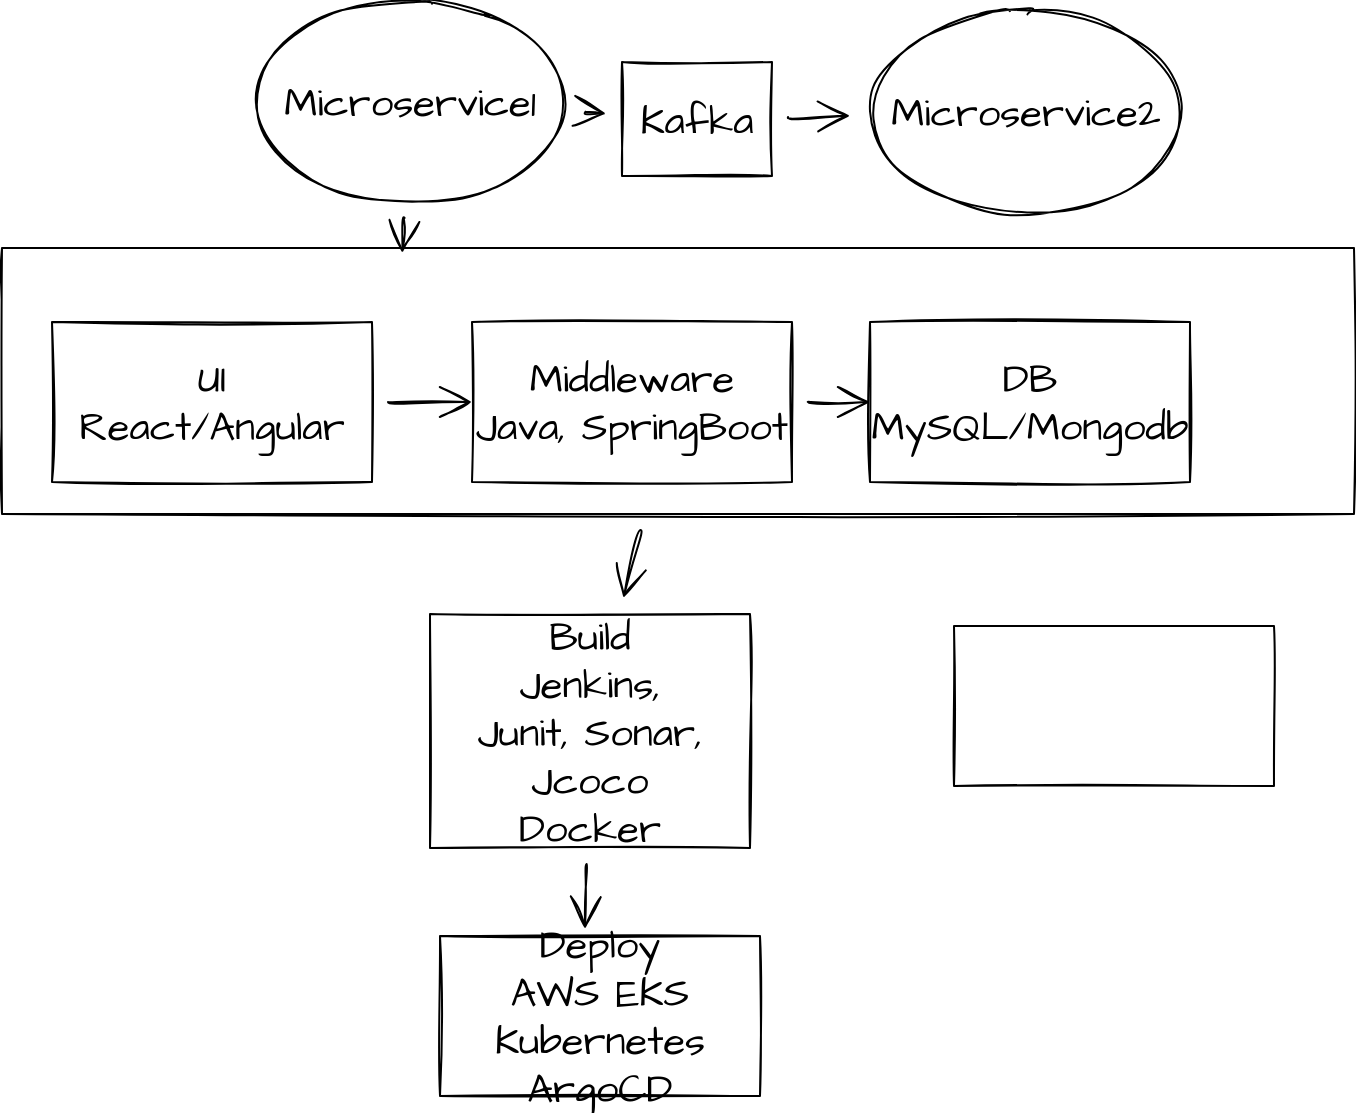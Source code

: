 <mxfile version="15.5.0" type="github"><diagram id="-dopkXe093W_xIQ3GJHd" name="Page-1"><mxGraphModel dx="1700" dy="1038" grid="0" gridSize="10" guides="1" tooltips="1" connect="1" arrows="1" fold="1" page="0" pageScale="1" pageWidth="827" pageHeight="1169" math="0" shadow="0"><root><mxCell id="0"/><mxCell id="1" parent="0"/><mxCell id="6Zv7PCG-h1FnMTiKYom4-11" style="edgeStyle=none;curved=1;rounded=0;sketch=1;hachureGap=4;orthogonalLoop=1;jettySize=auto;html=1;fontFamily=Architects Daughter;fontSource=https%3A%2F%2Ffonts.googleapis.com%2Fcss%3Ffamily%3DArchitects%2BDaughter;fontSize=16;endArrow=open;startSize=14;endSize=14;sourcePerimeterSpacing=8;targetPerimeterSpacing=8;" edge="1" parent="1" source="6Zv7PCG-h1FnMTiKYom4-10" target="6Zv7PCG-h1FnMTiKYom4-8"><mxGeometry relative="1" as="geometry"/></mxCell><mxCell id="6Zv7PCG-h1FnMTiKYom4-10" value="" style="rounded=0;whiteSpace=wrap;html=1;sketch=1;hachureGap=4;pointerEvents=0;fontFamily=Architects Daughter;fontSource=https%3A%2F%2Ffonts.googleapis.com%2Fcss%3Ffamily%3DArchitects%2BDaughter;fontSize=20;" vertex="1" parent="1"><mxGeometry x="-63" y="36" width="676" height="133" as="geometry"/></mxCell><mxCell id="6Zv7PCG-h1FnMTiKYom4-6" style="edgeStyle=none;curved=1;rounded=0;sketch=1;hachureGap=4;orthogonalLoop=1;jettySize=auto;html=1;entryX=0;entryY=0.5;entryDx=0;entryDy=0;fontFamily=Architects Daughter;fontSource=https%3A%2F%2Ffonts.googleapis.com%2Fcss%3Ffamily%3DArchitects%2BDaughter;fontSize=16;endArrow=open;startSize=14;endSize=14;sourcePerimeterSpacing=8;targetPerimeterSpacing=8;" edge="1" parent="1" source="6Zv7PCG-h1FnMTiKYom4-1" target="6Zv7PCG-h1FnMTiKYom4-2"><mxGeometry relative="1" as="geometry"/></mxCell><mxCell id="6Zv7PCG-h1FnMTiKYom4-1" value="UI&lt;br&gt;React/Angular" style="rounded=0;whiteSpace=wrap;html=1;sketch=1;hachureGap=4;pointerEvents=0;fontFamily=Architects Daughter;fontSource=https%3A%2F%2Ffonts.googleapis.com%2Fcss%3Ffamily%3DArchitects%2BDaughter;fontSize=20;" vertex="1" parent="1"><mxGeometry x="-38" y="73" width="160" height="80" as="geometry"/></mxCell><mxCell id="6Zv7PCG-h1FnMTiKYom4-7" style="edgeStyle=none;curved=1;rounded=0;sketch=1;hachureGap=4;orthogonalLoop=1;jettySize=auto;html=1;entryX=0;entryY=0.5;entryDx=0;entryDy=0;fontFamily=Architects Daughter;fontSource=https%3A%2F%2Ffonts.googleapis.com%2Fcss%3Ffamily%3DArchitects%2BDaughter;fontSize=16;endArrow=open;startSize=14;endSize=14;sourcePerimeterSpacing=8;targetPerimeterSpacing=8;" edge="1" parent="1" source="6Zv7PCG-h1FnMTiKYom4-2" target="6Zv7PCG-h1FnMTiKYom4-3"><mxGeometry relative="1" as="geometry"/></mxCell><mxCell id="6Zv7PCG-h1FnMTiKYom4-2" value="Middleware&lt;br&gt;Java, SpringBoot" style="rounded=0;whiteSpace=wrap;html=1;sketch=1;hachureGap=4;pointerEvents=0;fontFamily=Architects Daughter;fontSource=https%3A%2F%2Ffonts.googleapis.com%2Fcss%3Ffamily%3DArchitects%2BDaughter;fontSize=20;" vertex="1" parent="1"><mxGeometry x="172" y="73" width="160" height="80" as="geometry"/></mxCell><mxCell id="6Zv7PCG-h1FnMTiKYom4-3" value="DB&lt;br&gt;MySQL/Mongodb" style="rounded=0;whiteSpace=wrap;html=1;sketch=1;hachureGap=4;pointerEvents=0;fontFamily=Architects Daughter;fontSource=https%3A%2F%2Ffonts.googleapis.com%2Fcss%3Ffamily%3DArchitects%2BDaughter;fontSize=20;" vertex="1" parent="1"><mxGeometry x="371" y="73" width="160" height="80" as="geometry"/></mxCell><mxCell id="6Zv7PCG-h1FnMTiKYom4-12" style="edgeStyle=none;curved=1;rounded=0;sketch=1;hachureGap=4;orthogonalLoop=1;jettySize=auto;html=1;entryX=0.453;entryY=-0.044;entryDx=0;entryDy=0;entryPerimeter=0;fontFamily=Architects Daughter;fontSource=https%3A%2F%2Ffonts.googleapis.com%2Fcss%3Ffamily%3DArchitects%2BDaughter;fontSize=16;endArrow=open;startSize=14;endSize=14;sourcePerimeterSpacing=8;targetPerimeterSpacing=8;" edge="1" parent="1" source="6Zv7PCG-h1FnMTiKYom4-8" target="6Zv7PCG-h1FnMTiKYom4-9"><mxGeometry relative="1" as="geometry"/></mxCell><mxCell id="6Zv7PCG-h1FnMTiKYom4-8" value="Build&lt;br&gt;Jenkins,&lt;br&gt;Junit, Sonar, Jcoco&lt;br&gt;Docker" style="rounded=0;whiteSpace=wrap;html=1;sketch=1;hachureGap=4;pointerEvents=0;fontFamily=Architects Daughter;fontSource=https%3A%2F%2Ffonts.googleapis.com%2Fcss%3Ffamily%3DArchitects%2BDaughter;fontSize=20;" vertex="1" parent="1"><mxGeometry x="151" y="219" width="160" height="117" as="geometry"/></mxCell><mxCell id="6Zv7PCG-h1FnMTiKYom4-9" value="Deploy&lt;br&gt;AWS EKS&lt;br&gt;Kubernetes&lt;br&gt;ArgoCD" style="rounded=0;whiteSpace=wrap;html=1;sketch=1;hachureGap=4;pointerEvents=0;fontFamily=Architects Daughter;fontSource=https%3A%2F%2Ffonts.googleapis.com%2Fcss%3Ffamily%3DArchitects%2BDaughter;fontSize=20;" vertex="1" parent="1"><mxGeometry x="156" y="380" width="160" height="80" as="geometry"/></mxCell><mxCell id="6Zv7PCG-h1FnMTiKYom4-16" style="edgeStyle=none;curved=1;rounded=0;sketch=1;hachureGap=4;orthogonalLoop=1;jettySize=auto;html=1;fontFamily=Architects Daughter;fontSource=https%3A%2F%2Ffonts.googleapis.com%2Fcss%3Ffamily%3DArchitects%2BDaughter;fontSize=16;endArrow=open;startSize=14;endSize=14;sourcePerimeterSpacing=8;targetPerimeterSpacing=8;" edge="1" parent="1" source="6Zv7PCG-h1FnMTiKYom4-13" target="6Zv7PCG-h1FnMTiKYom4-15"><mxGeometry relative="1" as="geometry"/></mxCell><mxCell id="6Zv7PCG-h1FnMTiKYom4-18" style="edgeStyle=none;curved=1;rounded=0;sketch=1;hachureGap=4;orthogonalLoop=1;jettySize=auto;html=1;entryX=0.296;entryY=0.019;entryDx=0;entryDy=0;entryPerimeter=0;fontFamily=Architects Daughter;fontSource=https%3A%2F%2Ffonts.googleapis.com%2Fcss%3Ffamily%3DArchitects%2BDaughter;fontSize=16;endArrow=open;startSize=14;endSize=14;sourcePerimeterSpacing=8;targetPerimeterSpacing=8;" edge="1" parent="1" source="6Zv7PCG-h1FnMTiKYom4-13" target="6Zv7PCG-h1FnMTiKYom4-10"><mxGeometry relative="1" as="geometry"/></mxCell><mxCell id="6Zv7PCG-h1FnMTiKYom4-13" value="Microservice1" style="ellipse;whiteSpace=wrap;html=1;sketch=1;hachureGap=4;pointerEvents=0;fontFamily=Architects Daughter;fontSource=https%3A%2F%2Ffonts.googleapis.com%2Fcss%3Ffamily%3DArchitects%2BDaughter;fontSize=20;" vertex="1" parent="1"><mxGeometry x="61" y="-87" width="160" height="100" as="geometry"/></mxCell><mxCell id="6Zv7PCG-h1FnMTiKYom4-14" value="Microservice2" style="ellipse;whiteSpace=wrap;html=1;sketch=1;hachureGap=4;pointerEvents=0;fontFamily=Architects Daughter;fontSource=https%3A%2F%2Ffonts.googleapis.com%2Fcss%3Ffamily%3DArchitects%2BDaughter;fontSize=20;" vertex="1" parent="1"><mxGeometry x="369" y="-82" width="160" height="100" as="geometry"/></mxCell><mxCell id="6Zv7PCG-h1FnMTiKYom4-17" value="" style="edgeStyle=none;curved=1;rounded=0;sketch=1;hachureGap=4;orthogonalLoop=1;jettySize=auto;html=1;fontFamily=Architects Daughter;fontSource=https%3A%2F%2Ffonts.googleapis.com%2Fcss%3Ffamily%3DArchitects%2BDaughter;fontSize=16;endArrow=open;startSize=14;endSize=14;sourcePerimeterSpacing=8;targetPerimeterSpacing=8;" edge="1" parent="1" source="6Zv7PCG-h1FnMTiKYom4-15" target="6Zv7PCG-h1FnMTiKYom4-14"><mxGeometry relative="1" as="geometry"/></mxCell><mxCell id="6Zv7PCG-h1FnMTiKYom4-15" value="Kafka" style="rounded=0;whiteSpace=wrap;html=1;sketch=1;hachureGap=4;pointerEvents=0;fontFamily=Architects Daughter;fontSource=https%3A%2F%2Ffonts.googleapis.com%2Fcss%3Ffamily%3DArchitects%2BDaughter;fontSize=20;" vertex="1" parent="1"><mxGeometry x="247" y="-57" width="75" height="57" as="geometry"/></mxCell><mxCell id="6Zv7PCG-h1FnMTiKYom4-19" value="" style="rounded=0;whiteSpace=wrap;html=1;sketch=1;hachureGap=4;pointerEvents=0;fontFamily=Architects Daughter;fontSource=https%3A%2F%2Ffonts.googleapis.com%2Fcss%3Ffamily%3DArchitects%2BDaughter;fontSize=20;" vertex="1" parent="1"><mxGeometry x="413" y="225" width="160" height="80" as="geometry"/></mxCell></root></mxGraphModel></diagram></mxfile>